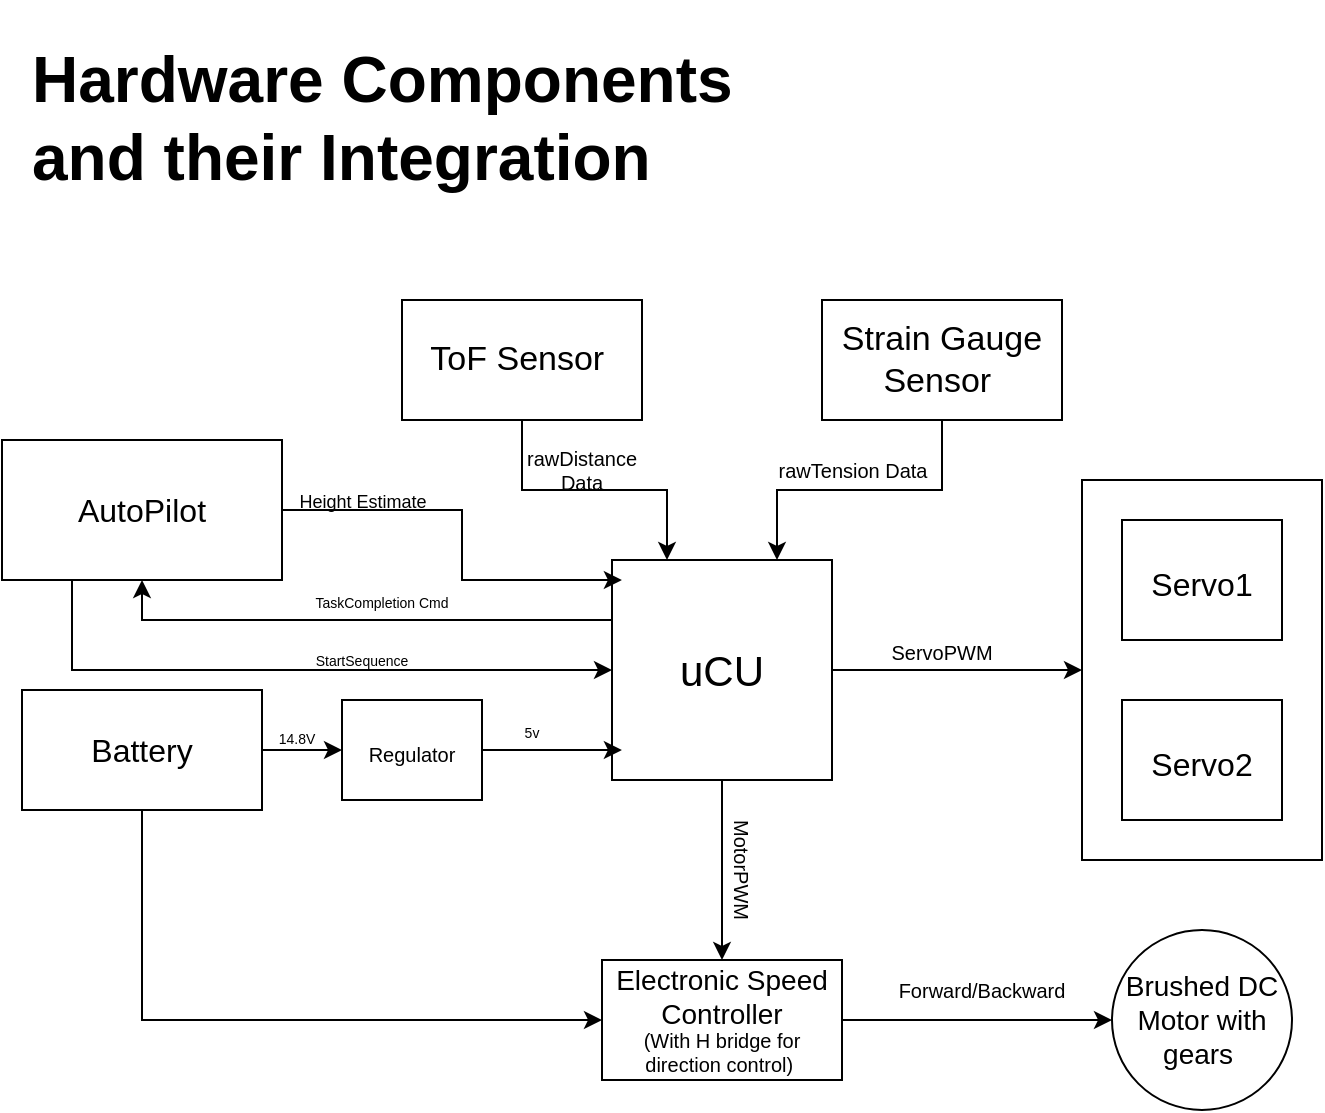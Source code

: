 <mxfile version="17.4.6" type="github">
  <diagram id="ipV5bCDcp4yP_SuL-ZKq" name="Page-1">
    <mxGraphModel dx="1183" dy="698" grid="1" gridSize="10" guides="1" tooltips="1" connect="1" arrows="1" fold="1" page="1" pageScale="1" pageWidth="850" pageHeight="1100" math="0" shadow="0">
      <root>
        <mxCell id="0" />
        <mxCell id="1" parent="0" />
        <mxCell id="Z-sTHvwf4mCsXabu1iXU-16" style="edgeStyle=orthogonalEdgeStyle;rounded=0;orthogonalLoop=1;jettySize=auto;html=1;fontSize=16;" edge="1" parent="1" source="Z-sTHvwf4mCsXabu1iXU-1">
          <mxGeometry relative="1" as="geometry">
            <mxPoint x="550" y="515" as="targetPoint" />
          </mxGeometry>
        </mxCell>
        <mxCell id="Z-sTHvwf4mCsXabu1iXU-28" style="edgeStyle=orthogonalEdgeStyle;rounded=0;orthogonalLoop=1;jettySize=auto;html=1;exitX=0.5;exitY=1;exitDx=0;exitDy=0;entryX=0.5;entryY=0;entryDx=0;entryDy=0;fontSize=14;" edge="1" parent="1" source="Z-sTHvwf4mCsXabu1iXU-1" target="Z-sTHvwf4mCsXabu1iXU-26">
          <mxGeometry relative="1" as="geometry" />
        </mxCell>
        <mxCell id="Z-sTHvwf4mCsXabu1iXU-42" style="edgeStyle=orthogonalEdgeStyle;rounded=0;orthogonalLoop=1;jettySize=auto;html=1;exitX=0;exitY=0.25;exitDx=0;exitDy=0;entryX=0.5;entryY=1;entryDx=0;entryDy=0;fontSize=10;" edge="1" parent="1" source="Z-sTHvwf4mCsXabu1iXU-1" target="Z-sTHvwf4mCsXabu1iXU-21">
          <mxGeometry relative="1" as="geometry">
            <Array as="points">
              <mxPoint x="315" y="490" />
              <mxPoint x="80" y="490" />
            </Array>
          </mxGeometry>
        </mxCell>
        <mxCell id="Z-sTHvwf4mCsXabu1iXU-1" value="&lt;font style=&quot;font-size: 21px&quot;&gt;uCU&lt;/font&gt;" style="whiteSpace=wrap;html=1;aspect=fixed;" vertex="1" parent="1">
          <mxGeometry x="315" y="460" width="110" height="110" as="geometry" />
        </mxCell>
        <mxCell id="Z-sTHvwf4mCsXabu1iXU-5" value="" style="edgeStyle=orthogonalEdgeStyle;rounded=0;orthogonalLoop=1;jettySize=auto;html=1;fontSize=21;entryX=0.25;entryY=0;entryDx=0;entryDy=0;" edge="1" parent="1" source="Z-sTHvwf4mCsXabu1iXU-2" target="Z-sTHvwf4mCsXabu1iXU-1">
          <mxGeometry relative="1" as="geometry">
            <mxPoint x="270" y="470" as="targetPoint" />
          </mxGeometry>
        </mxCell>
        <mxCell id="Z-sTHvwf4mCsXabu1iXU-2" value="&lt;font style=&quot;font-size: 17px&quot;&gt;ToF Sensor&amp;nbsp;&lt;/font&gt;" style="rounded=0;whiteSpace=wrap;html=1;" vertex="1" parent="1">
          <mxGeometry x="210" y="330" width="120" height="60" as="geometry" />
        </mxCell>
        <mxCell id="Z-sTHvwf4mCsXabu1iXU-8" style="edgeStyle=orthogonalEdgeStyle;rounded=0;orthogonalLoop=1;jettySize=auto;html=1;entryX=0.75;entryY=0;entryDx=0;entryDy=0;fontSize=21;" edge="1" parent="1" source="Z-sTHvwf4mCsXabu1iXU-6" target="Z-sTHvwf4mCsXabu1iXU-1">
          <mxGeometry relative="1" as="geometry" />
        </mxCell>
        <mxCell id="Z-sTHvwf4mCsXabu1iXU-6" value="&lt;font style=&quot;font-size: 17px&quot;&gt;Strain Gauge Sensor&amp;nbsp;&lt;/font&gt;" style="rounded=0;whiteSpace=wrap;html=1;" vertex="1" parent="1">
          <mxGeometry x="420" y="330" width="120" height="60" as="geometry" />
        </mxCell>
        <mxCell id="Z-sTHvwf4mCsXabu1iXU-12" value="" style="rounded=0;whiteSpace=wrap;html=1;fontSize=21;" vertex="1" parent="1">
          <mxGeometry x="550" y="420" width="120" height="190" as="geometry" />
        </mxCell>
        <mxCell id="Z-sTHvwf4mCsXabu1iXU-13" value="&lt;font style=&quot;font-size: 16px&quot;&gt;Servo1&lt;/font&gt;" style="rounded=0;whiteSpace=wrap;html=1;fontSize=21;" vertex="1" parent="1">
          <mxGeometry x="570" y="440" width="80" height="60" as="geometry" />
        </mxCell>
        <mxCell id="Z-sTHvwf4mCsXabu1iXU-15" value="&lt;span style=&quot;font-size: 16px&quot;&gt;Servo2&lt;/span&gt;" style="rounded=0;whiteSpace=wrap;html=1;fontSize=21;" vertex="1" parent="1">
          <mxGeometry x="570" y="530" width="80" height="60" as="geometry" />
        </mxCell>
        <mxCell id="Z-sTHvwf4mCsXabu1iXU-20" value="&lt;h1&gt;&lt;span&gt;Hardware Components and their Integration&lt;/span&gt;&lt;br&gt;&lt;/h1&gt;" style="text;html=1;strokeColor=none;fillColor=none;spacing=5;spacingTop=-20;whiteSpace=wrap;overflow=hidden;rounded=0;fontSize=16;" vertex="1" parent="1">
          <mxGeometry x="20" y="190" width="360" height="120" as="geometry" />
        </mxCell>
        <mxCell id="Z-sTHvwf4mCsXabu1iXU-31" style="edgeStyle=orthogonalEdgeStyle;rounded=0;orthogonalLoop=1;jettySize=auto;html=1;fontSize=14;entryX=0.045;entryY=0.091;entryDx=0;entryDy=0;entryPerimeter=0;" edge="1" parent="1" source="Z-sTHvwf4mCsXabu1iXU-21" target="Z-sTHvwf4mCsXabu1iXU-1">
          <mxGeometry relative="1" as="geometry">
            <mxPoint x="290" y="470" as="targetPoint" />
            <Array as="points">
              <mxPoint x="240" y="435" />
              <mxPoint x="240" y="470" />
            </Array>
          </mxGeometry>
        </mxCell>
        <mxCell id="Z-sTHvwf4mCsXabu1iXU-53" style="edgeStyle=orthogonalEdgeStyle;rounded=0;orthogonalLoop=1;jettySize=auto;html=1;exitX=0.25;exitY=1;exitDx=0;exitDy=0;fontSize=7;" edge="1" parent="1" source="Z-sTHvwf4mCsXabu1iXU-21" target="Z-sTHvwf4mCsXabu1iXU-1">
          <mxGeometry relative="1" as="geometry" />
        </mxCell>
        <mxCell id="Z-sTHvwf4mCsXabu1iXU-21" value="AutoPilot" style="rounded=0;whiteSpace=wrap;html=1;fontSize=16;" vertex="1" parent="1">
          <mxGeometry x="10" y="400" width="140" height="70" as="geometry" />
        </mxCell>
        <mxCell id="Z-sTHvwf4mCsXabu1iXU-24" style="edgeStyle=orthogonalEdgeStyle;rounded=0;orthogonalLoop=1;jettySize=auto;html=1;exitX=1;exitY=0.5;exitDx=0;exitDy=0;entryX=0;entryY=0.5;entryDx=0;entryDy=0;fontSize=10;" edge="1" parent="1" source="Z-sTHvwf4mCsXabu1iXU-22" target="Z-sTHvwf4mCsXabu1iXU-23">
          <mxGeometry relative="1" as="geometry" />
        </mxCell>
        <mxCell id="Z-sTHvwf4mCsXabu1iXU-27" style="edgeStyle=orthogonalEdgeStyle;rounded=0;orthogonalLoop=1;jettySize=auto;html=1;exitX=0.5;exitY=1;exitDx=0;exitDy=0;entryX=0;entryY=0.5;entryDx=0;entryDy=0;fontSize=14;" edge="1" parent="1" source="Z-sTHvwf4mCsXabu1iXU-22" target="Z-sTHvwf4mCsXabu1iXU-26">
          <mxGeometry relative="1" as="geometry" />
        </mxCell>
        <mxCell id="Z-sTHvwf4mCsXabu1iXU-22" value="Battery" style="rounded=0;whiteSpace=wrap;html=1;fontSize=16;" vertex="1" parent="1">
          <mxGeometry x="20" y="525" width="120" height="60" as="geometry" />
        </mxCell>
        <mxCell id="Z-sTHvwf4mCsXabu1iXU-43" style="edgeStyle=orthogonalEdgeStyle;rounded=0;orthogonalLoop=1;jettySize=auto;html=1;exitX=1;exitY=0.5;exitDx=0;exitDy=0;entryX=0.045;entryY=0.864;entryDx=0;entryDy=0;entryPerimeter=0;fontSize=10;" edge="1" parent="1" source="Z-sTHvwf4mCsXabu1iXU-23" target="Z-sTHvwf4mCsXabu1iXU-1">
          <mxGeometry relative="1" as="geometry" />
        </mxCell>
        <mxCell id="Z-sTHvwf4mCsXabu1iXU-23" value="&lt;font style=&quot;font-size: 10px&quot;&gt;Regulator&lt;/font&gt;" style="rounded=0;whiteSpace=wrap;html=1;fontSize=16;" vertex="1" parent="1">
          <mxGeometry x="180" y="530" width="70" height="50" as="geometry" />
        </mxCell>
        <mxCell id="Z-sTHvwf4mCsXabu1iXU-30" style="edgeStyle=orthogonalEdgeStyle;rounded=0;orthogonalLoop=1;jettySize=auto;html=1;exitX=1;exitY=0.5;exitDx=0;exitDy=0;entryX=0;entryY=0.5;entryDx=0;entryDy=0;fontSize=14;" edge="1" parent="1" source="Z-sTHvwf4mCsXabu1iXU-26" target="Z-sTHvwf4mCsXabu1iXU-29">
          <mxGeometry relative="1" as="geometry" />
        </mxCell>
        <mxCell id="Z-sTHvwf4mCsXabu1iXU-26" value="&lt;font style=&quot;font-size: 14px&quot;&gt;Electronic Speed Controller&lt;br&gt;&lt;/font&gt;(With H bridge for direction control)&amp;nbsp;" style="rounded=0;whiteSpace=wrap;html=1;fontSize=10;" vertex="1" parent="1">
          <mxGeometry x="310" y="660" width="120" height="60" as="geometry" />
        </mxCell>
        <mxCell id="Z-sTHvwf4mCsXabu1iXU-29" value="Brushed DC Motor with gears&amp;nbsp;" style="ellipse;whiteSpace=wrap;html=1;aspect=fixed;fontSize=14;" vertex="1" parent="1">
          <mxGeometry x="565" y="645" width="90" height="90" as="geometry" />
        </mxCell>
        <mxCell id="Z-sTHvwf4mCsXabu1iXU-33" value="&lt;font style=&quot;font-size: 10px&quot;&gt;ServoPWM&lt;/font&gt;" style="text;html=1;strokeColor=none;fillColor=none;align=center;verticalAlign=middle;whiteSpace=wrap;rounded=0;fontSize=14;" vertex="1" parent="1">
          <mxGeometry x="450" y="490" width="60" height="30" as="geometry" />
        </mxCell>
        <mxCell id="Z-sTHvwf4mCsXabu1iXU-34" value="MotorPWM" style="text;html=1;strokeColor=none;fillColor=none;align=center;verticalAlign=middle;whiteSpace=wrap;rounded=0;fontSize=10;rotation=90;" vertex="1" parent="1">
          <mxGeometry x="350" y="600" width="60" height="30" as="geometry" />
        </mxCell>
        <mxCell id="Z-sTHvwf4mCsXabu1iXU-36" value="Forward/Backward" style="text;html=1;strokeColor=none;fillColor=none;align=center;verticalAlign=middle;whiteSpace=wrap;rounded=0;fontSize=10;" vertex="1" parent="1">
          <mxGeometry x="470" y="660" width="60" height="30" as="geometry" />
        </mxCell>
        <mxCell id="Z-sTHvwf4mCsXabu1iXU-37" value="rawDistance Data" style="text;html=1;strokeColor=none;fillColor=none;align=center;verticalAlign=middle;whiteSpace=wrap;rounded=0;fontSize=10;" vertex="1" parent="1">
          <mxGeometry x="270" y="400" width="60" height="30" as="geometry" />
        </mxCell>
        <mxCell id="Z-sTHvwf4mCsXabu1iXU-38" value="rawTension Data" style="text;html=1;align=center;verticalAlign=middle;resizable=0;points=[];autosize=1;strokeColor=none;fillColor=none;fontSize=10;" vertex="1" parent="1">
          <mxGeometry x="390" y="405" width="90" height="20" as="geometry" />
        </mxCell>
        <mxCell id="Z-sTHvwf4mCsXabu1iXU-40" value="&lt;font style=&quot;font-size: 9px&quot;&gt;Height Estimate&lt;/font&gt;" style="text;html=1;align=center;verticalAlign=middle;resizable=0;points=[];autosize=1;strokeColor=none;fillColor=none;fontSize=10;" vertex="1" parent="1">
          <mxGeometry x="150" y="420" width="80" height="20" as="geometry" />
        </mxCell>
        <mxCell id="Z-sTHvwf4mCsXabu1iXU-44" value="&lt;font style=&quot;font-size: 7px&quot;&gt;TaskCompletion Cmd&lt;/font&gt;" style="text;html=1;strokeColor=none;fillColor=none;align=center;verticalAlign=middle;whiteSpace=wrap;rounded=0;fontSize=10;" vertex="1" parent="1">
          <mxGeometry x="160" y="470" width="80" height="20" as="geometry" />
        </mxCell>
        <mxCell id="Z-sTHvwf4mCsXabu1iXU-45" value="&lt;font style=&quot;font-size: 7px&quot;&gt;5v&lt;/font&gt;" style="text;html=1;strokeColor=none;fillColor=none;align=center;verticalAlign=middle;whiteSpace=wrap;rounded=0;fontSize=10;" vertex="1" parent="1">
          <mxGeometry x="260" y="540" width="30" height="10" as="geometry" />
        </mxCell>
        <mxCell id="Z-sTHvwf4mCsXabu1iXU-46" value="14.8V" style="text;html=1;strokeColor=none;fillColor=none;align=center;verticalAlign=middle;whiteSpace=wrap;rounded=0;fontSize=7;" vertex="1" parent="1">
          <mxGeometry x="135" y="545" width="45" height="10" as="geometry" />
        </mxCell>
        <mxCell id="Z-sTHvwf4mCsXabu1iXU-54" value="&lt;font style=&quot;font-size: 7px&quot;&gt;StartSequence&lt;/font&gt;" style="text;html=1;strokeColor=none;fillColor=none;align=center;verticalAlign=middle;whiteSpace=wrap;rounded=0;fontSize=9;" vertex="1" parent="1">
          <mxGeometry x="165" y="500" width="50" height="20" as="geometry" />
        </mxCell>
      </root>
    </mxGraphModel>
  </diagram>
</mxfile>
